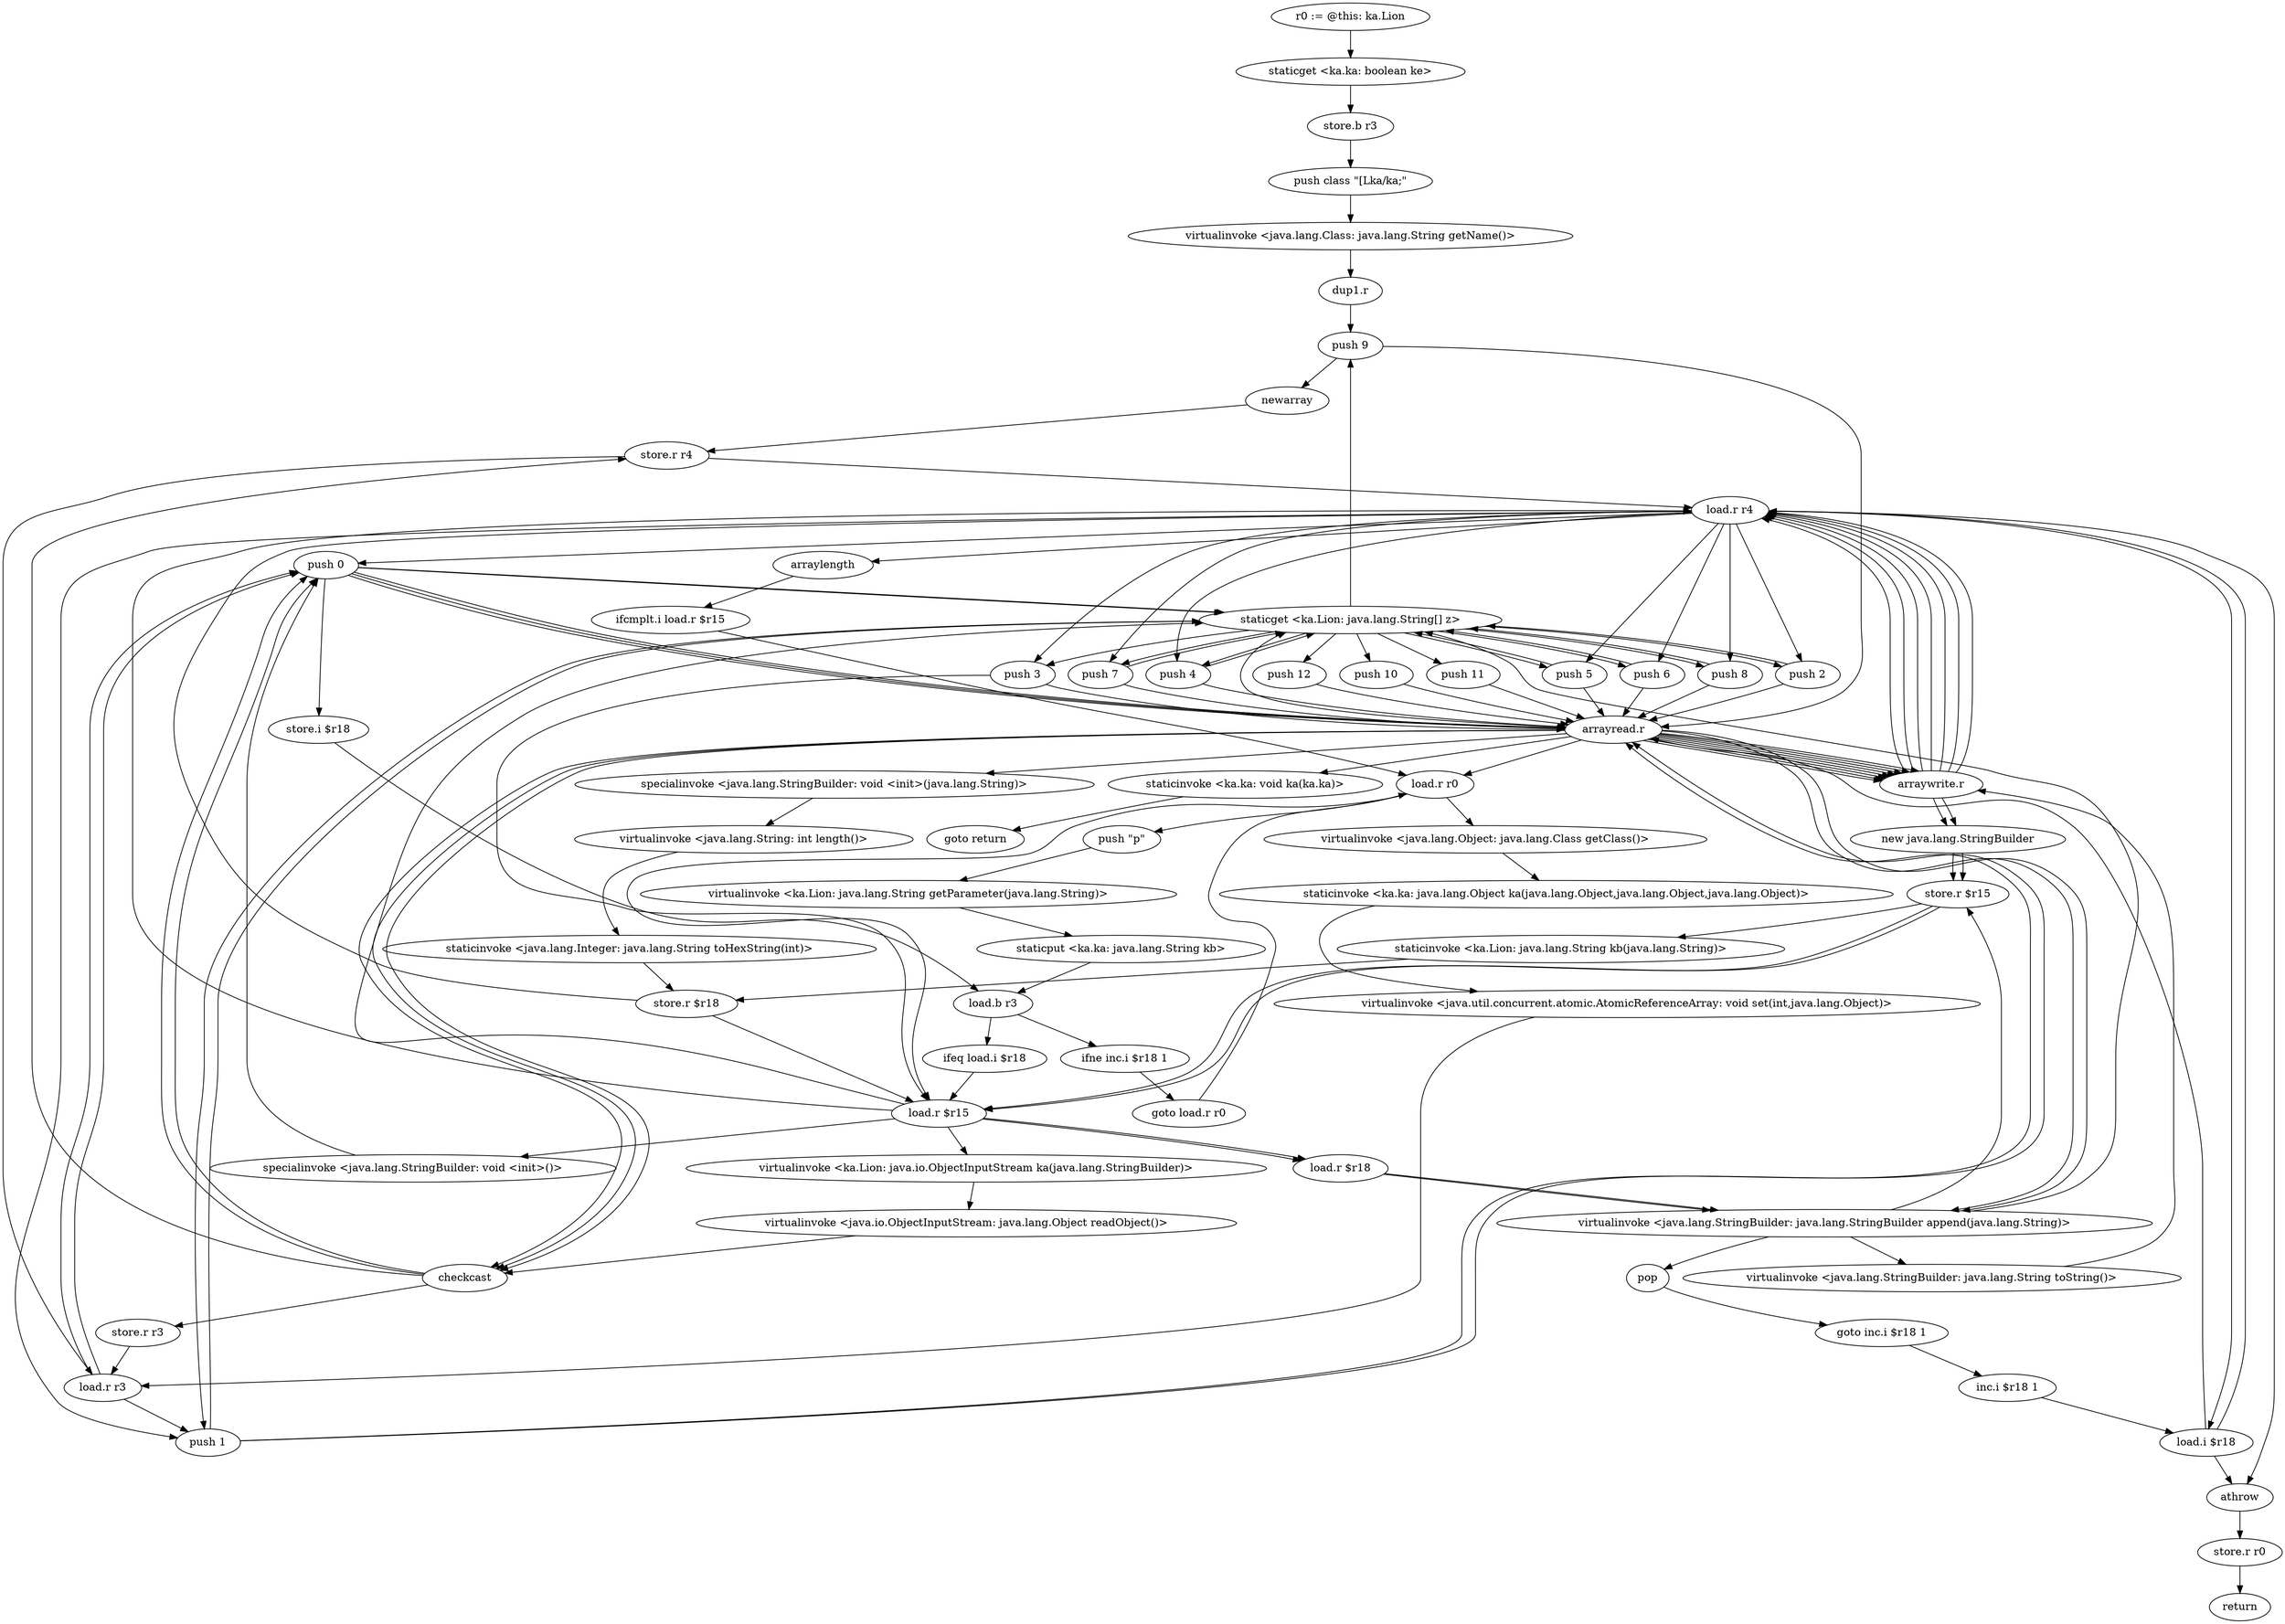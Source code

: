 digraph "" {
    "r0 := @this: ka.Lion"
    "staticget <ka.ka: boolean ke>"
    "r0 := @this: ka.Lion"->"staticget <ka.ka: boolean ke>";
    "store.b r3"
    "staticget <ka.ka: boolean ke>"->"store.b r3";
    "push class \"[Lka/ka;\""
    "store.b r3"->"push class \"[Lka/ka;\"";
    "virtualinvoke <java.lang.Class: java.lang.String getName()>"
    "push class \"[Lka/ka;\""->"virtualinvoke <java.lang.Class: java.lang.String getName()>";
    "dup1.r"
    "virtualinvoke <java.lang.Class: java.lang.String getName()>"->"dup1.r";
    "push 9"
    "dup1.r"->"push 9";
    "newarray"
    "push 9"->"newarray";
    "store.r r4"
    "newarray"->"store.r r4";
    "load.r r4"
    "store.r r4"->"load.r r4";
    "push 0"
    "load.r r4"->"push 0";
    "staticget <ka.Lion: java.lang.String[] z>"
    "push 0"->"staticget <ka.Lion: java.lang.String[] z>";
    "push 2"
    "staticget <ka.Lion: java.lang.String[] z>"->"push 2";
    "arrayread.r"
    "push 2"->"arrayread.r";
    "arraywrite.r"
    "arrayread.r"->"arraywrite.r";
    "arraywrite.r"->"load.r r4";
    "push 1"
    "load.r r4"->"push 1";
    "push 1"->"staticget <ka.Lion: java.lang.String[] z>";
    "push 7"
    "staticget <ka.Lion: java.lang.String[] z>"->"push 7";
    "push 7"->"arrayread.r";
    "arrayread.r"->"arraywrite.r";
    "arraywrite.r"->"load.r r4";
    "load.r r4"->"push 2";
    "push 2"->"staticget <ka.Lion: java.lang.String[] z>";
    "push 4"
    "staticget <ka.Lion: java.lang.String[] z>"->"push 4";
    "push 4"->"arrayread.r";
    "arrayread.r"->"arraywrite.r";
    "new java.lang.StringBuilder"
    "arraywrite.r"->"new java.lang.StringBuilder";
    "store.r $r15"
    "new java.lang.StringBuilder"->"store.r $r15";
    "load.r $r15"
    "store.r $r15"->"load.r $r15";
    "load.r $r15"->"staticget <ka.Lion: java.lang.String[] z>";
    "push 3"
    "staticget <ka.Lion: java.lang.String[] z>"->"push 3";
    "push 3"->"arrayread.r";
    "specialinvoke <java.lang.StringBuilder: void <init>(java.lang.String)>"
    "arrayread.r"->"specialinvoke <java.lang.StringBuilder: void <init>(java.lang.String)>";
    "virtualinvoke <java.lang.String: int length()>"
    "specialinvoke <java.lang.StringBuilder: void <init>(java.lang.String)>"->"virtualinvoke <java.lang.String: int length()>";
    "staticinvoke <java.lang.Integer: java.lang.String toHexString(int)>"
    "virtualinvoke <java.lang.String: int length()>"->"staticinvoke <java.lang.Integer: java.lang.String toHexString(int)>";
    "store.r $r18"
    "staticinvoke <java.lang.Integer: java.lang.String toHexString(int)>"->"store.r $r18";
    "store.r $r18"->"load.r $r15";
    "load.r $r18"
    "load.r $r15"->"load.r $r18";
    "virtualinvoke <java.lang.StringBuilder: java.lang.StringBuilder append(java.lang.String)>"
    "load.r $r18"->"virtualinvoke <java.lang.StringBuilder: java.lang.StringBuilder append(java.lang.String)>";
    "virtualinvoke <java.lang.StringBuilder: java.lang.StringBuilder append(java.lang.String)>"->"store.r $r15";
    "staticinvoke <ka.Lion: java.lang.String kb(java.lang.String)>"
    "store.r $r15"->"staticinvoke <ka.Lion: java.lang.String kb(java.lang.String)>";
    "staticinvoke <ka.Lion: java.lang.String kb(java.lang.String)>"->"store.r $r18";
    "store.r $r18"->"load.r r4";
    "load.r r4"->"push 3";
    "push 3"->"load.r $r15";
    "load.r $r15"->"load.r $r18";
    "load.r $r18"->"virtualinvoke <java.lang.StringBuilder: java.lang.StringBuilder append(java.lang.String)>";
    "virtualinvoke <java.lang.StringBuilder: java.lang.StringBuilder append(java.lang.String)>"->"staticget <ka.Lion: java.lang.String[] z>";
    "staticget <ka.Lion: java.lang.String[] z>"->"push 9";
    "push 9"->"arrayread.r";
    "arrayread.r"->"virtualinvoke <java.lang.StringBuilder: java.lang.StringBuilder append(java.lang.String)>";
    "virtualinvoke <java.lang.StringBuilder: java.lang.String toString()>"
    "virtualinvoke <java.lang.StringBuilder: java.lang.StringBuilder append(java.lang.String)>"->"virtualinvoke <java.lang.StringBuilder: java.lang.String toString()>";
    "virtualinvoke <java.lang.StringBuilder: java.lang.String toString()>"->"arraywrite.r";
    "arraywrite.r"->"load.r r4";
    "load.r r4"->"push 4";
    "push 4"->"staticget <ka.Lion: java.lang.String[] z>";
    "staticget <ka.Lion: java.lang.String[] z>"->"push 1";
    "push 1"->"arrayread.r";
    "arrayread.r"->"arraywrite.r";
    "arraywrite.r"->"load.r r4";
    "push 5"
    "load.r r4"->"push 5";
    "push 5"->"staticget <ka.Lion: java.lang.String[] z>";
    "staticget <ka.Lion: java.lang.String[] z>"->"push 5";
    "push 5"->"arrayread.r";
    "arrayread.r"->"arraywrite.r";
    "arraywrite.r"->"load.r r4";
    "push 6"
    "load.r r4"->"push 6";
    "push 6"->"staticget <ka.Lion: java.lang.String[] z>";
    "push 12"
    "staticget <ka.Lion: java.lang.String[] z>"->"push 12";
    "push 12"->"arrayread.r";
    "arrayread.r"->"arraywrite.r";
    "arraywrite.r"->"load.r r4";
    "load.r r4"->"push 7";
    "push 7"->"staticget <ka.Lion: java.lang.String[] z>";
    "push 10"
    "staticget <ka.Lion: java.lang.String[] z>"->"push 10";
    "push 10"->"arrayread.r";
    "arrayread.r"->"arraywrite.r";
    "arraywrite.r"->"load.r r4";
    "push 8"
    "load.r r4"->"push 8";
    "push 8"->"staticget <ka.Lion: java.lang.String[] z>";
    "push 11"
    "staticget <ka.Lion: java.lang.String[] z>"->"push 11";
    "push 11"->"arrayread.r";
    "arrayread.r"->"arraywrite.r";
    "arraywrite.r"->"new java.lang.StringBuilder";
    "new java.lang.StringBuilder"->"store.r $r15";
    "store.r $r15"->"load.r $r15";
    "specialinvoke <java.lang.StringBuilder: void <init>()>"
    "load.r $r15"->"specialinvoke <java.lang.StringBuilder: void <init>()>";
    "specialinvoke <java.lang.StringBuilder: void <init>()>"->"push 0";
    "store.i $r18"
    "push 0"->"store.i $r18";
    "load.b r3"
    "store.i $r18"->"load.b r3";
    "ifeq load.i $r18"
    "load.b r3"->"ifeq load.i $r18";
    "ifeq load.i $r18"->"load.r $r15";
    "load.r $r15"->"load.r r4";
    "load.i $r18"
    "load.r r4"->"load.i $r18";
    "athrow"
    "load.i $r18"->"athrow";
    "store.r r0"
    "athrow"->"store.r r0";
    "return"
    "store.r r0"->"return";
    "load.i $r18"->"arrayread.r";
    "arrayread.r"->"virtualinvoke <java.lang.StringBuilder: java.lang.StringBuilder append(java.lang.String)>";
    "pop"
    "virtualinvoke <java.lang.StringBuilder: java.lang.StringBuilder append(java.lang.String)>"->"pop";
    "goto inc.i $r18 1"
    "pop"->"goto inc.i $r18 1";
    "inc.i $r18 1"
    "goto inc.i $r18 1"->"inc.i $r18 1";
    "inc.i $r18 1"->"load.i $r18";
    "load.i $r18"->"load.r r4";
    "load.r r4"->"athrow";
    "arraylength"
    "load.r r4"->"arraylength";
    "ifcmplt.i load.r $r15"
    "arraylength"->"ifcmplt.i load.r $r15";
    "load.r r0"
    "ifcmplt.i load.r $r15"->"load.r r0";
    "push \"p\""
    "load.r r0"->"push \"p\"";
    "virtualinvoke <ka.Lion: java.lang.String getParameter(java.lang.String)>"
    "push \"p\""->"virtualinvoke <ka.Lion: java.lang.String getParameter(java.lang.String)>";
    "staticput <ka.ka: java.lang.String kb>"
    "virtualinvoke <ka.Lion: java.lang.String getParameter(java.lang.String)>"->"staticput <ka.ka: java.lang.String kb>";
    "staticput <ka.ka: java.lang.String kb>"->"load.b r3";
    "ifne inc.i $r18 1"
    "load.b r3"->"ifne inc.i $r18 1";
    "goto load.r r0"
    "ifne inc.i $r18 1"->"goto load.r r0";
    "goto load.r r0"->"load.r r0";
    "load.r r0"->"load.r $r15";
    "virtualinvoke <ka.Lion: java.io.ObjectInputStream ka(java.lang.StringBuilder)>"
    "load.r $r15"->"virtualinvoke <ka.Lion: java.io.ObjectInputStream ka(java.lang.StringBuilder)>";
    "virtualinvoke <java.io.ObjectInputStream: java.lang.Object readObject()>"
    "virtualinvoke <ka.Lion: java.io.ObjectInputStream ka(java.lang.StringBuilder)>"->"virtualinvoke <java.io.ObjectInputStream: java.lang.Object readObject()>";
    "checkcast"
    "virtualinvoke <java.io.ObjectInputStream: java.lang.Object readObject()>"->"checkcast";
    "store.r r3"
    "checkcast"->"store.r r3";
    "load.r r3"
    "store.r r3"->"load.r r3";
    "load.r r3"->"push 0";
    "push 0"->"arrayread.r";
    "arrayread.r"->"checkcast";
    "checkcast"->"store.r r4";
    "store.r r4"->"load.r r3";
    "load.r r3"->"push 1";
    "push 1"->"arrayread.r";
    "arrayread.r"->"checkcast";
    "checkcast"->"push 0";
    "push 0"->"staticget <ka.Lion: java.lang.String[] z>";
    "staticget <ka.Lion: java.lang.String[] z>"->"push 6";
    "push 6"->"arrayread.r";
    "arrayread.r"->"staticget <ka.Lion: java.lang.String[] z>";
    "staticget <ka.Lion: java.lang.String[] z>"->"push 8";
    "push 8"->"arrayread.r";
    "arrayread.r"->"load.r r0";
    "virtualinvoke <java.lang.Object: java.lang.Class getClass()>"
    "load.r r0"->"virtualinvoke <java.lang.Object: java.lang.Class getClass()>";
    "staticinvoke <ka.ka: java.lang.Object ka(java.lang.Object,java.lang.Object,java.lang.Object)>"
    "virtualinvoke <java.lang.Object: java.lang.Class getClass()>"->"staticinvoke <ka.ka: java.lang.Object ka(java.lang.Object,java.lang.Object,java.lang.Object)>";
    "virtualinvoke <java.util.concurrent.atomic.AtomicReferenceArray: void set(int,java.lang.Object)>"
    "staticinvoke <ka.ka: java.lang.Object ka(java.lang.Object,java.lang.Object,java.lang.Object)>"->"virtualinvoke <java.util.concurrent.atomic.AtomicReferenceArray: void set(int,java.lang.Object)>";
    "virtualinvoke <java.util.concurrent.atomic.AtomicReferenceArray: void set(int,java.lang.Object)>"->"load.r r3";
    "load.r r3"->"push 0";
    "push 0"->"arrayread.r";
    "arrayread.r"->"checkcast";
    "checkcast"->"push 0";
    "push 0"->"arrayread.r";
    "staticinvoke <ka.ka: void ka(ka.ka)>"
    "arrayread.r"->"staticinvoke <ka.ka: void ka(ka.ka)>";
    "goto return"
    "staticinvoke <ka.ka: void ka(ka.ka)>"->"goto return";
}
